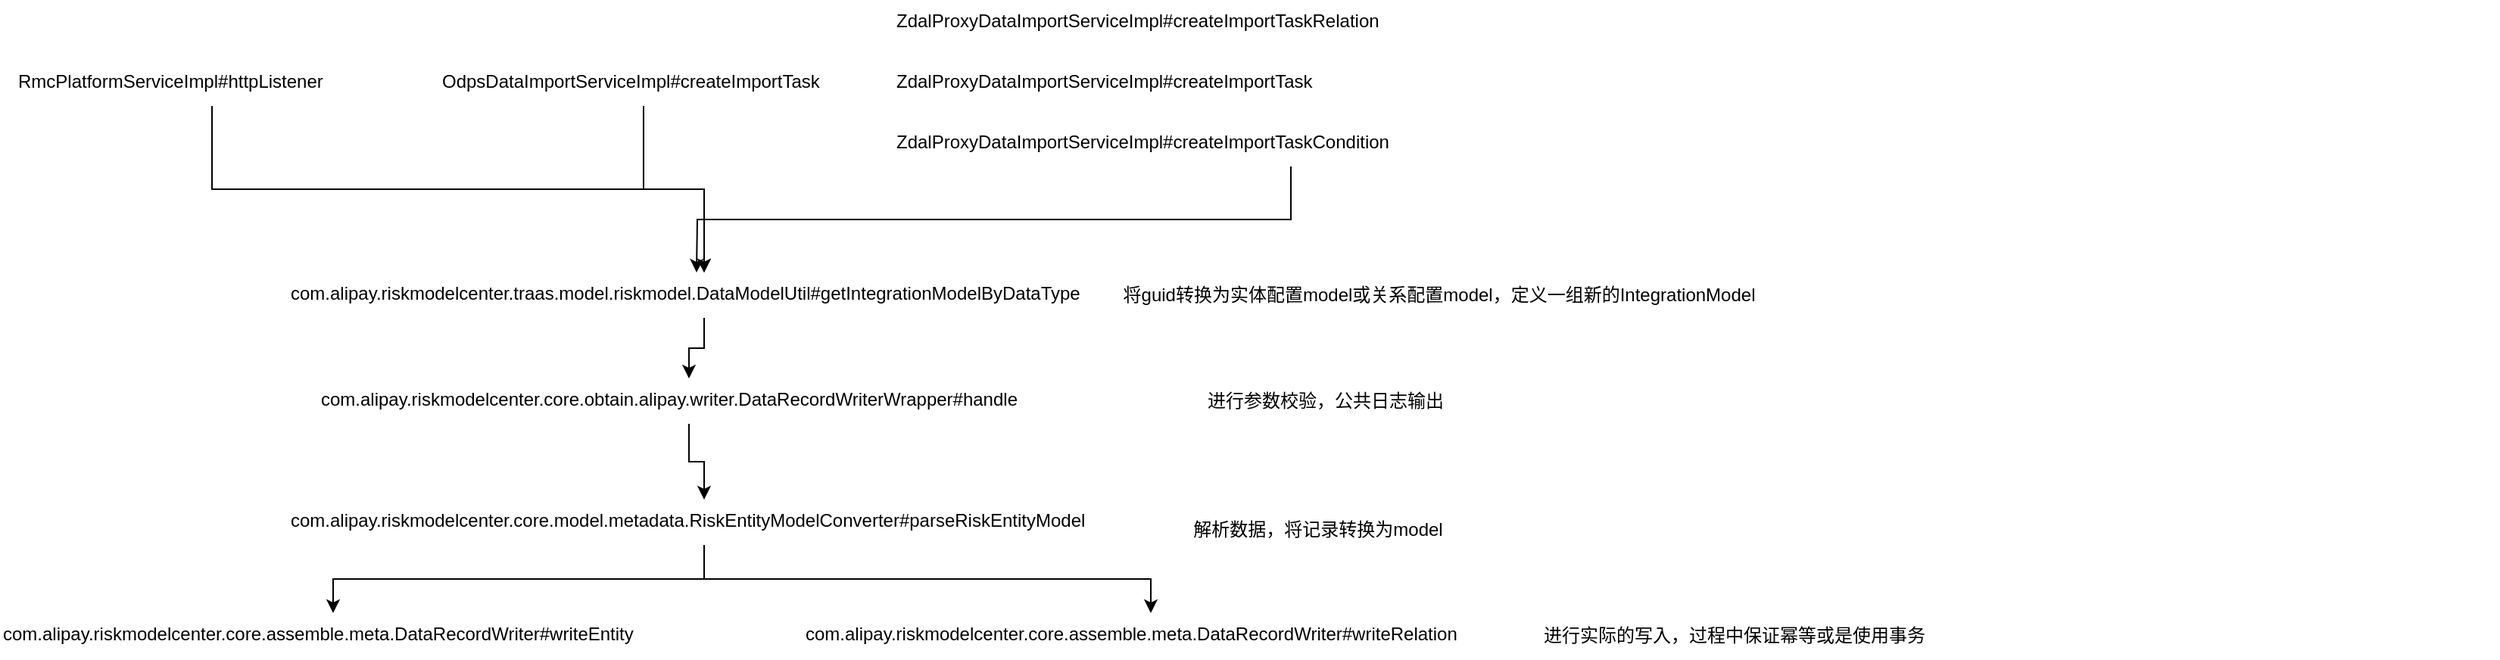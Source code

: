<mxfile version="12.8.5" type="github">
  <diagram id="EqoFCm8-C9Oadi-K3e8N" name="Page-1">
    <mxGraphModel dx="1679" dy="987" grid="1" gridSize="10" guides="1" tooltips="1" connect="1" arrows="1" fold="1" page="1" pageScale="1" pageWidth="827" pageHeight="1169" math="0" shadow="0">
      <root>
        <mxCell id="0" />
        <mxCell id="1" parent="0" />
        <mxCell id="9R-WJBk1CTyCUYP_G9Th-12" style="edgeStyle=orthogonalEdgeStyle;rounded=0;orthogonalLoop=1;jettySize=auto;html=1;exitX=0.25;exitY=1;exitDx=0;exitDy=0;" edge="1" parent="1" source="9R-WJBk1CTyCUYP_G9Th-1" target="9R-WJBk1CTyCUYP_G9Th-11">
          <mxGeometry relative="1" as="geometry" />
        </mxCell>
        <mxCell id="9R-WJBk1CTyCUYP_G9Th-1" value="RmcPlatformServiceImpl#httpListener" style="text;html=1;" vertex="1" parent="1">
          <mxGeometry x="30" y="220" width="520" height="30" as="geometry" />
        </mxCell>
        <mxCell id="9R-WJBk1CTyCUYP_G9Th-14" style="edgeStyle=orthogonalEdgeStyle;rounded=0;orthogonalLoop=1;jettySize=auto;html=1;exitX=0.5;exitY=1;exitDx=0;exitDy=0;entryX=0.5;entryY=0;entryDx=0;entryDy=0;" edge="1" parent="1" source="9R-WJBk1CTyCUYP_G9Th-3" target="9R-WJBk1CTyCUYP_G9Th-11">
          <mxGeometry relative="1" as="geometry" />
        </mxCell>
        <mxCell id="9R-WJBk1CTyCUYP_G9Th-3" value="OdpsDataImportServiceImpl#createImportTask" style="text;html=1;" vertex="1" parent="1">
          <mxGeometry x="310" y="220" width="270" height="30" as="geometry" />
        </mxCell>
        <mxCell id="9R-WJBk1CTyCUYP_G9Th-4" value="ZdalProxyDataImportServiceImpl#createImportTask" style="text;html=1;" vertex="1" parent="1">
          <mxGeometry x="610" y="220" width="350" height="30" as="geometry" />
        </mxCell>
        <mxCell id="9R-WJBk1CTyCUYP_G9Th-5" value="ZdalProxyDataImportServiceImpl#createImportTaskRelation" style="text;html=1;" vertex="1" parent="1">
          <mxGeometry x="610" y="180" width="1060" height="30" as="geometry" />
        </mxCell>
        <mxCell id="9R-WJBk1CTyCUYP_G9Th-13" style="edgeStyle=orthogonalEdgeStyle;rounded=0;orthogonalLoop=1;jettySize=auto;html=1;exitX=0.25;exitY=1;exitDx=0;exitDy=0;" edge="1" parent="1" source="9R-WJBk1CTyCUYP_G9Th-6">
          <mxGeometry relative="1" as="geometry">
            <mxPoint x="480" y="360" as="targetPoint" />
          </mxGeometry>
        </mxCell>
        <mxCell id="9R-WJBk1CTyCUYP_G9Th-6" value="ZdalProxyDataImportServiceImpl#createImportTaskCondition" style="text;html=1;" vertex="1" parent="1">
          <mxGeometry x="610" y="260" width="1050" height="30" as="geometry" />
        </mxCell>
        <mxCell id="9R-WJBk1CTyCUYP_G9Th-16" style="edgeStyle=orthogonalEdgeStyle;rounded=0;orthogonalLoop=1;jettySize=auto;html=1;exitX=0.5;exitY=1;exitDx=0;exitDy=0;entryX=0.5;entryY=0;entryDx=0;entryDy=0;" edge="1" parent="1" source="9R-WJBk1CTyCUYP_G9Th-7" target="9R-WJBk1CTyCUYP_G9Th-10">
          <mxGeometry relative="1" as="geometry" />
        </mxCell>
        <mxCell id="9R-WJBk1CTyCUYP_G9Th-7" value="com.alipay.riskmodelcenter.core.obtain.alipay.writer.DataRecordWriterWrapper#handle" style="text;html=1;" vertex="1" parent="1">
          <mxGeometry x="230" y="430" width="490" height="30" as="geometry" />
        </mxCell>
        <mxCell id="9R-WJBk1CTyCUYP_G9Th-8" value="com.alipay.riskmodelcenter.core.assemble.meta.DataRecordWriter#writeEntity" style="text;html=1;" vertex="1" parent="1">
          <mxGeometry x="20" y="585" width="440" height="30" as="geometry" />
        </mxCell>
        <mxCell id="9R-WJBk1CTyCUYP_G9Th-9" value="com.alipay.riskmodelcenter.core.assemble.meta.DataRecordWriter#writeRelation" style="text;html=1;" vertex="1" parent="1">
          <mxGeometry x="550" y="585" width="460" height="30" as="geometry" />
        </mxCell>
        <mxCell id="9R-WJBk1CTyCUYP_G9Th-17" style="edgeStyle=orthogonalEdgeStyle;rounded=0;orthogonalLoop=1;jettySize=auto;html=1;exitX=0.5;exitY=1;exitDx=0;exitDy=0;entryX=0.5;entryY=0;entryDx=0;entryDy=0;" edge="1" parent="1" source="9R-WJBk1CTyCUYP_G9Th-10" target="9R-WJBk1CTyCUYP_G9Th-8">
          <mxGeometry relative="1" as="geometry" />
        </mxCell>
        <mxCell id="9R-WJBk1CTyCUYP_G9Th-18" style="edgeStyle=orthogonalEdgeStyle;rounded=0;orthogonalLoop=1;jettySize=auto;html=1;exitX=0.5;exitY=1;exitDx=0;exitDy=0;entryX=0.5;entryY=0;entryDx=0;entryDy=0;" edge="1" parent="1" source="9R-WJBk1CTyCUYP_G9Th-10" target="9R-WJBk1CTyCUYP_G9Th-9">
          <mxGeometry relative="1" as="geometry" />
        </mxCell>
        <mxCell id="9R-WJBk1CTyCUYP_G9Th-10" value="com.alipay.riskmodelcenter.core.model.metadata.RiskEntityModelConverter#parseRiskEntityModel" style="text;html=1;" vertex="1" parent="1">
          <mxGeometry x="210" y="510" width="550" height="30" as="geometry" />
        </mxCell>
        <mxCell id="9R-WJBk1CTyCUYP_G9Th-15" style="edgeStyle=orthogonalEdgeStyle;rounded=0;orthogonalLoop=1;jettySize=auto;html=1;exitX=0.5;exitY=1;exitDx=0;exitDy=0;entryX=0.5;entryY=0;entryDx=0;entryDy=0;" edge="1" parent="1" source="9R-WJBk1CTyCUYP_G9Th-11" target="9R-WJBk1CTyCUYP_G9Th-7">
          <mxGeometry relative="1" as="geometry" />
        </mxCell>
        <mxCell id="9R-WJBk1CTyCUYP_G9Th-11" value="com.alipay.riskmodelcenter.traas.model.riskmodel.DataModelUtil#getIntegrationModelByDataType" style="text;html=1;" vertex="1" parent="1">
          <mxGeometry x="210" y="360" width="550" height="30" as="geometry" />
        </mxCell>
        <mxCell id="9R-WJBk1CTyCUYP_G9Th-19" value="将guid转换为实体配置model或关系配置model，定义一组新的&lt;span style=&quot;text-align: left&quot;&gt;IntegrationModel&lt;/span&gt;" style="text;html=1;align=center;verticalAlign=middle;resizable=0;points=[];autosize=1;" vertex="1" parent="1">
          <mxGeometry x="755" y="365" width="430" height="20" as="geometry" />
        </mxCell>
        <mxCell id="9R-WJBk1CTyCUYP_G9Th-20" value="进行参数校验，公共日志输出" style="text;html=1;align=center;verticalAlign=middle;resizable=0;points=[];autosize=1;" vertex="1" parent="1">
          <mxGeometry x="810" y="435" width="170" height="20" as="geometry" />
        </mxCell>
        <mxCell id="9R-WJBk1CTyCUYP_G9Th-21" value="解析数据，将记录转换为model" style="text;html=1;align=center;verticalAlign=middle;resizable=0;points=[];autosize=1;" vertex="1" parent="1">
          <mxGeometry x="800" y="520" width="180" height="20" as="geometry" />
        </mxCell>
        <mxCell id="9R-WJBk1CTyCUYP_G9Th-22" value="进行实际的写入，过程中保证幂等或是使用事务" style="text;html=1;align=center;verticalAlign=middle;resizable=0;points=[];autosize=1;" vertex="1" parent="1">
          <mxGeometry x="1030" y="590" width="270" height="20" as="geometry" />
        </mxCell>
      </root>
    </mxGraphModel>
  </diagram>
</mxfile>
